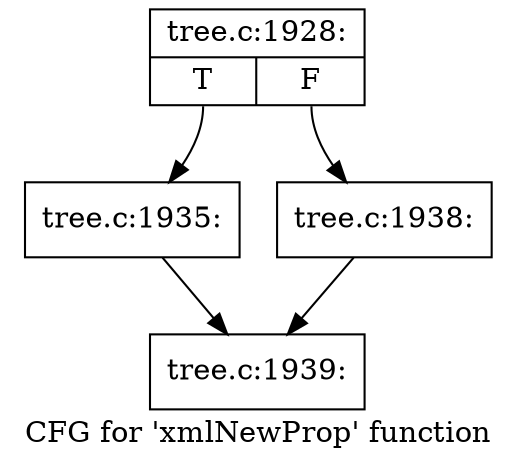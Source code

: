 digraph "CFG for 'xmlNewProp' function" {
	label="CFG for 'xmlNewProp' function";

	Node0x434c900 [shape=record,label="{tree.c:1928:|{<s0>T|<s1>F}}"];
	Node0x434c900:s0 -> Node0x434d700;
	Node0x434c900:s1 -> Node0x434d750;
	Node0x434d700 [shape=record,label="{tree.c:1935:}"];
	Node0x434d700 -> Node0x4343420;
	Node0x434d750 [shape=record,label="{tree.c:1938:}"];
	Node0x434d750 -> Node0x4343420;
	Node0x4343420 [shape=record,label="{tree.c:1939:}"];
}
